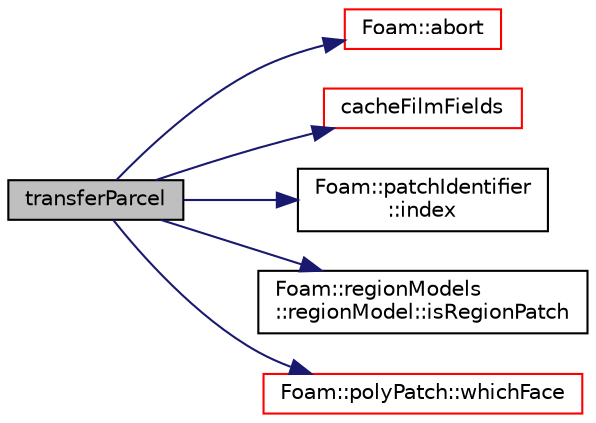 digraph "transferParcel"
{
  bgcolor="transparent";
  edge [fontname="Helvetica",fontsize="10",labelfontname="Helvetica",labelfontsize="10"];
  node [fontname="Helvetica",fontsize="10",shape=record];
  rankdir="LR";
  Node1914 [label="transferParcel",height=0.2,width=0.4,color="black", fillcolor="grey75", style="filled", fontcolor="black"];
  Node1914 -> Node1915 [color="midnightblue",fontsize="10",style="solid",fontname="Helvetica"];
  Node1915 [label="Foam::abort",height=0.2,width=0.4,color="red",URL="$a21851.html#a447107a607d03e417307c203fa5fb44b"];
  Node1914 -> Node1960 [color="midnightblue",fontsize="10",style="solid",fontname="Helvetica"];
  Node1960 [label="cacheFilmFields",height=0.2,width=0.4,color="red",URL="$a25505.html#a474b5788f9e6ef37ab151b4978097be3",tooltip="Cache the film fields in preparation for injection. "];
  Node1914 -> Node2381 [color="midnightblue",fontsize="10",style="solid",fontname="Helvetica"];
  Node2381 [label="Foam::patchIdentifier\l::index",height=0.2,width=0.4,color="black",URL="$a28273.html#a4a438520bb14406481732edc13c119c7",tooltip="Return the index of this patch in the boundaryMesh. "];
  Node1914 -> Node2382 [color="midnightblue",fontsize="10",style="solid",fontname="Helvetica"];
  Node2382 [label="Foam::regionModels\l::regionModel::isRegionPatch",height=0.2,width=0.4,color="black",URL="$a30073.html#abb5e3f6f6d0ef7f6a24110ad5a416710",tooltip="Return true if patchi on the primary region is a coupled. "];
  Node1914 -> Node2383 [color="midnightblue",fontsize="10",style="solid",fontname="Helvetica"];
  Node2383 [label="Foam::polyPatch::whichFace",height=0.2,width=0.4,color="red",URL="$a28633.html#a098d4395e909d71f164b847180b88442",tooltip="Return label of face in patch from global face label. "];
}
